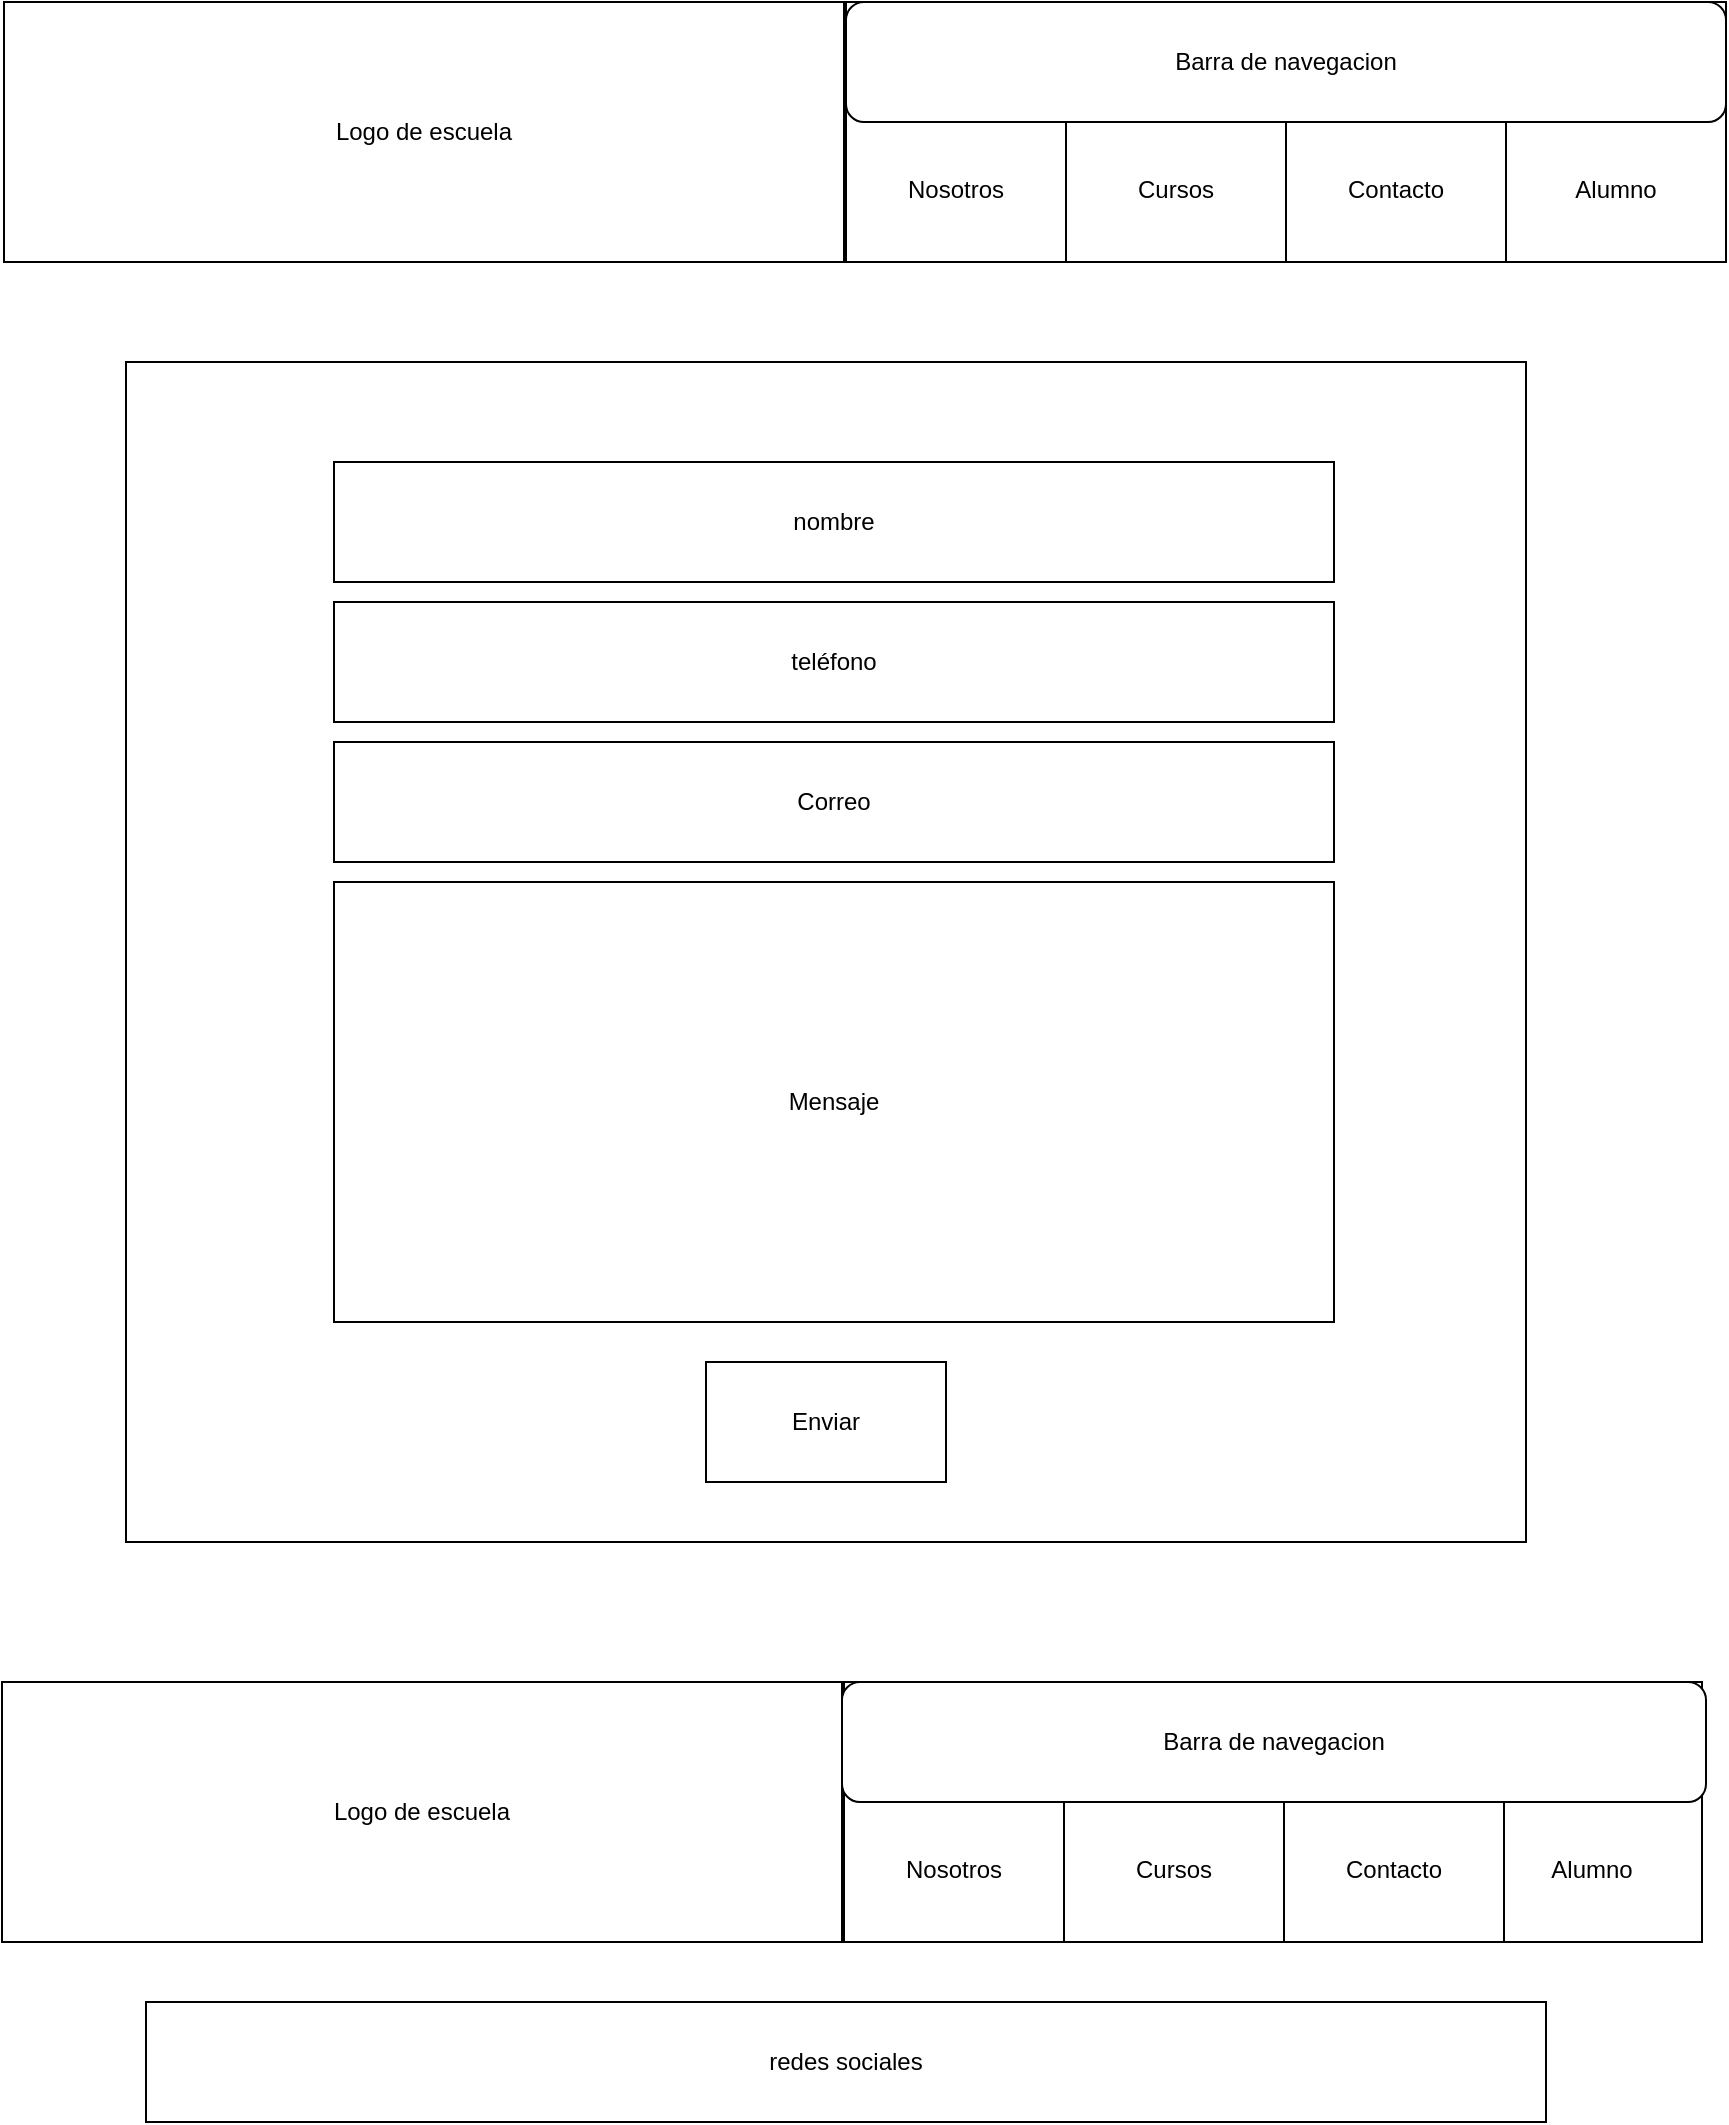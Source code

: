 <mxfile version="24.3.1" type="device">
  <diagram name="Página-1" id="ZiPaY38UyZhBznFPgjIx">
    <mxGraphModel dx="2901" dy="1098" grid="1" gridSize="10" guides="1" tooltips="1" connect="1" arrows="1" fold="1" page="1" pageScale="1" pageWidth="827" pageHeight="1169" math="0" shadow="0">
      <root>
        <mxCell id="0" />
        <mxCell id="1" parent="0" />
        <mxCell id="2qwAwIJElgJ_FREE7Bsb-1" value="&lt;div&gt;&lt;br&gt;&lt;/div&gt;&lt;div&gt;&lt;br&gt;&lt;/div&gt;&lt;div&gt;&lt;br&gt;&lt;/div&gt;&lt;div&gt;&lt;br&gt;&lt;/div&gt;&lt;div&gt;Alumno&lt;/div&gt;" style="rounded=0;whiteSpace=wrap;html=1;" vertex="1" parent="1">
          <mxGeometry x="738" y="840" width="110" height="130" as="geometry" />
        </mxCell>
        <mxCell id="2qwAwIJElgJ_FREE7Bsb-2" value="Logo de escuela" style="rounded=0;whiteSpace=wrap;html=1;" vertex="1" parent="1">
          <mxGeometry x="-1" width="420" height="130" as="geometry" />
        </mxCell>
        <mxCell id="2qwAwIJElgJ_FREE7Bsb-3" value="&lt;div&gt;&lt;br&gt;&lt;/div&gt;&lt;div&gt;&lt;br&gt;&lt;/div&gt;&lt;div&gt;&lt;br&gt;&lt;/div&gt;&lt;div&gt;&lt;br&gt;&lt;/div&gt;Nosotros" style="rounded=0;whiteSpace=wrap;html=1;" vertex="1" parent="1">
          <mxGeometry x="420" width="110" height="130" as="geometry" />
        </mxCell>
        <mxCell id="2qwAwIJElgJ_FREE7Bsb-4" value="&lt;div&gt;&lt;br&gt;&lt;/div&gt;&lt;div&gt;&lt;br&gt;&lt;/div&gt;&lt;div&gt;&lt;br&gt;&lt;/div&gt;&lt;div&gt;&lt;br&gt;&lt;/div&gt;&lt;div&gt;Cursos&lt;/div&gt;" style="rounded=0;whiteSpace=wrap;html=1;" vertex="1" parent="1">
          <mxGeometry x="530" width="110" height="130" as="geometry" />
        </mxCell>
        <mxCell id="2qwAwIJElgJ_FREE7Bsb-5" value="&lt;div&gt;&lt;br&gt;&lt;/div&gt;&lt;div&gt;&lt;br&gt;&lt;/div&gt;&lt;div&gt;&lt;br&gt;&lt;/div&gt;&lt;div&gt;&lt;br&gt;&lt;/div&gt;&lt;div&gt;Contacto&lt;/div&gt;" style="rounded=0;whiteSpace=wrap;html=1;" vertex="1" parent="1">
          <mxGeometry x="640" width="110" height="130" as="geometry" />
        </mxCell>
        <mxCell id="2qwAwIJElgJ_FREE7Bsb-6" value="&lt;div&gt;&lt;br&gt;&lt;/div&gt;&lt;div&gt;&lt;br&gt;&lt;/div&gt;&lt;div&gt;&lt;br&gt;&lt;/div&gt;&lt;div&gt;&lt;br&gt;&lt;/div&gt;&lt;div&gt;Alumno&lt;/div&gt;" style="rounded=0;whiteSpace=wrap;html=1;" vertex="1" parent="1">
          <mxGeometry x="750" width="110" height="130" as="geometry" />
        </mxCell>
        <mxCell id="2qwAwIJElgJ_FREE7Bsb-7" value="Logo de escuela" style="rounded=0;whiteSpace=wrap;html=1;" vertex="1" parent="1">
          <mxGeometry x="-2" y="840" width="420" height="130" as="geometry" />
        </mxCell>
        <mxCell id="2qwAwIJElgJ_FREE7Bsb-8" value="&lt;div&gt;&lt;br&gt;&lt;/div&gt;&lt;div&gt;&lt;br&gt;&lt;/div&gt;&lt;div&gt;&lt;br&gt;&lt;/div&gt;&lt;div&gt;&lt;br&gt;&lt;/div&gt;Nosotros" style="rounded=0;whiteSpace=wrap;html=1;" vertex="1" parent="1">
          <mxGeometry x="419" y="840" width="110" height="130" as="geometry" />
        </mxCell>
        <mxCell id="2qwAwIJElgJ_FREE7Bsb-9" value="&lt;div&gt;&lt;br&gt;&lt;/div&gt;&lt;div&gt;&lt;br&gt;&lt;/div&gt;&lt;div&gt;&lt;br&gt;&lt;/div&gt;&lt;div&gt;&lt;br&gt;&lt;/div&gt;&lt;div&gt;Cursos&lt;/div&gt;" style="rounded=0;whiteSpace=wrap;html=1;" vertex="1" parent="1">
          <mxGeometry x="529" y="840" width="110" height="130" as="geometry" />
        </mxCell>
        <mxCell id="2qwAwIJElgJ_FREE7Bsb-10" value="&lt;div&gt;&lt;br&gt;&lt;/div&gt;&lt;div&gt;&lt;br&gt;&lt;/div&gt;&lt;div&gt;&lt;br&gt;&lt;/div&gt;&lt;div&gt;&lt;br&gt;&lt;/div&gt;&lt;div&gt;Contacto&lt;/div&gt;" style="rounded=0;whiteSpace=wrap;html=1;" vertex="1" parent="1">
          <mxGeometry x="639" y="840" width="110" height="130" as="geometry" />
        </mxCell>
        <mxCell id="2qwAwIJElgJ_FREE7Bsb-11" value="Barra de navegacion" style="rounded=1;whiteSpace=wrap;html=1;" vertex="1" parent="1">
          <mxGeometry x="418" y="840" width="432" height="60" as="geometry" />
        </mxCell>
        <mxCell id="2qwAwIJElgJ_FREE7Bsb-12" value="" style="rounded=0;whiteSpace=wrap;html=1;" vertex="1" parent="1">
          <mxGeometry x="60" y="180" width="700" height="590" as="geometry" />
        </mxCell>
        <mxCell id="2qwAwIJElgJ_FREE7Bsb-13" value="nombre" style="rounded=0;whiteSpace=wrap;html=1;" vertex="1" parent="1">
          <mxGeometry x="164" y="230" width="500" height="60" as="geometry" />
        </mxCell>
        <mxCell id="2qwAwIJElgJ_FREE7Bsb-14" value="teléfono" style="rounded=0;whiteSpace=wrap;html=1;" vertex="1" parent="1">
          <mxGeometry x="164" y="300" width="500" height="60" as="geometry" />
        </mxCell>
        <mxCell id="2qwAwIJElgJ_FREE7Bsb-15" value="Correo" style="rounded=0;whiteSpace=wrap;html=1;" vertex="1" parent="1">
          <mxGeometry x="164" y="370" width="500" height="60" as="geometry" />
        </mxCell>
        <mxCell id="2qwAwIJElgJ_FREE7Bsb-16" value="Mensaje" style="rounded=0;whiteSpace=wrap;html=1;" vertex="1" parent="1">
          <mxGeometry x="164" y="440" width="500" height="220" as="geometry" />
        </mxCell>
        <mxCell id="2qwAwIJElgJ_FREE7Bsb-17" value="Barra de navegacion" style="rounded=1;whiteSpace=wrap;html=1;" vertex="1" parent="1">
          <mxGeometry x="420" width="440" height="60" as="geometry" />
        </mxCell>
        <mxCell id="2qwAwIJElgJ_FREE7Bsb-19" value="redes sociales" style="rounded=0;whiteSpace=wrap;html=1;" vertex="1" parent="1">
          <mxGeometry x="70" y="1000" width="700" height="60" as="geometry" />
        </mxCell>
        <mxCell id="2qwAwIJElgJ_FREE7Bsb-20" value="Enviar" style="rounded=0;whiteSpace=wrap;html=1;" vertex="1" parent="1">
          <mxGeometry x="350" y="680" width="120" height="60" as="geometry" />
        </mxCell>
      </root>
    </mxGraphModel>
  </diagram>
</mxfile>
